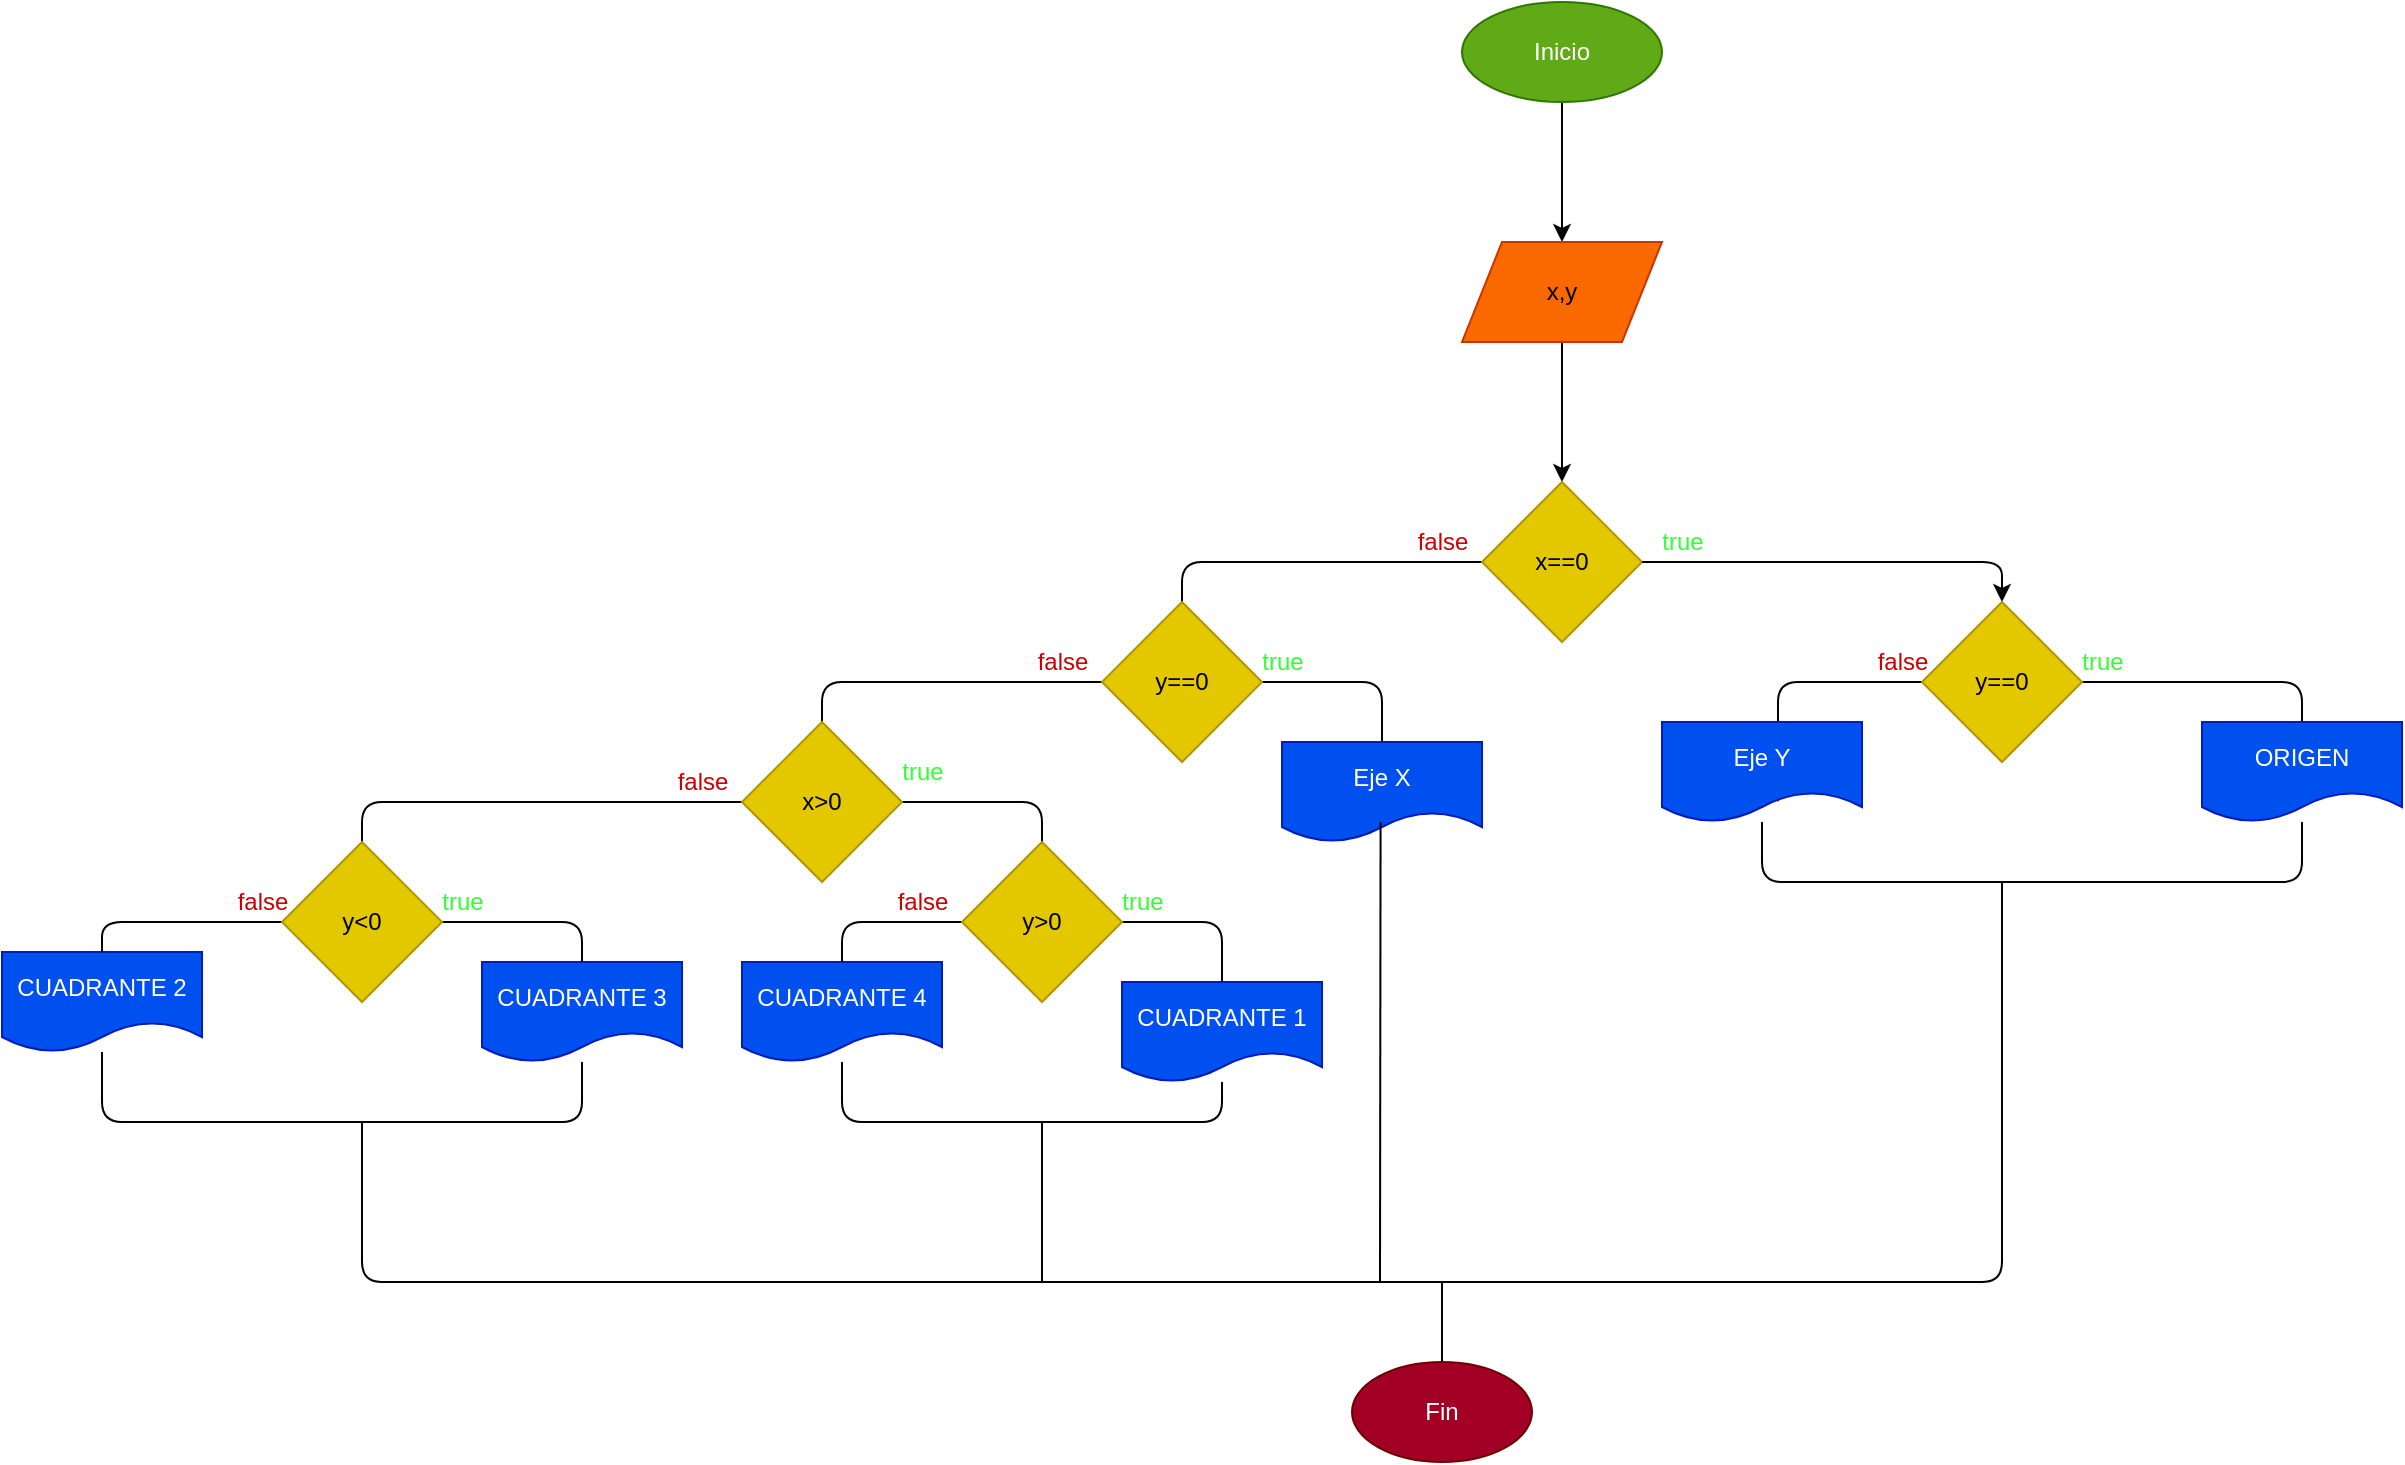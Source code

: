 <mxfile>
    <diagram id="BJHF0hCpjYsV_5G6Nkqa" name="Página-1">
        <mxGraphModel dx="1756" dy="584" grid="1" gridSize="10" guides="1" tooltips="1" connect="1" arrows="1" fold="1" page="1" pageScale="1" pageWidth="827" pageHeight="1169" math="0" shadow="0">
            <root>
                <mxCell id="0"/>
                <mxCell id="1" parent="0"/>
                <mxCell id="4" value="" style="edgeStyle=none;html=1;" parent="1" source="2" target="3" edge="1">
                    <mxGeometry relative="1" as="geometry"/>
                </mxCell>
                <mxCell id="2" value="Inicio" style="ellipse;whiteSpace=wrap;html=1;fillColor=#60a917;fontColor=#ffffff;strokeColor=#2D7600;" parent="1" vertex="1">
                    <mxGeometry x="500" y="80" width="100" height="50" as="geometry"/>
                </mxCell>
                <mxCell id="6" value="" style="edgeStyle=none;html=1;" parent="1" source="3" target="5" edge="1">
                    <mxGeometry relative="1" as="geometry"/>
                </mxCell>
                <mxCell id="3" value="x,y" style="shape=parallelogram;perimeter=parallelogramPerimeter;whiteSpace=wrap;html=1;fixedSize=1;fillColor=#fa6800;fontColor=#000000;strokeColor=#C73500;" parent="1" vertex="1">
                    <mxGeometry x="500" y="200" width="100" height="50" as="geometry"/>
                </mxCell>
                <mxCell id="63" style="edgeStyle=none;html=1;startArrow=none;startFill=0;endArrow=none;endFill=0;" edge="1" parent="1" source="5" target="62">
                    <mxGeometry relative="1" as="geometry">
                        <mxPoint x="460" y="370" as="targetPoint"/>
                        <Array as="points">
                            <mxPoint x="360" y="360"/>
                        </Array>
                    </mxGeometry>
                </mxCell>
                <mxCell id="5" value="x==0" style="rhombus;whiteSpace=wrap;html=1;fillColor=#e3c800;fontColor=#000000;strokeColor=#B09500;" parent="1" vertex="1">
                    <mxGeometry x="510" y="320" width="80" height="80" as="geometry"/>
                </mxCell>
                <mxCell id="7" value="CUADRANTE 1" style="shape=document;whiteSpace=wrap;html=1;boundedLbl=1;fillColor=#0050ef;fontColor=#ffffff;strokeColor=#001DBC;" parent="1" vertex="1">
                    <mxGeometry x="330" y="570" width="100" height="50" as="geometry"/>
                </mxCell>
                <mxCell id="77" style="edgeStyle=none;html=1;startArrow=none;startFill=0;endArrow=none;endFill=0;" edge="1" parent="1" source="13" target="15">
                    <mxGeometry relative="1" as="geometry">
                        <Array as="points">
                            <mxPoint x="-180" y="640"/>
                            <mxPoint x="-60" y="640"/>
                            <mxPoint x="60" y="640"/>
                        </Array>
                    </mxGeometry>
                </mxCell>
                <mxCell id="13" value="CUADRANTE 2" style="shape=document;whiteSpace=wrap;html=1;boundedLbl=1;fillColor=#0050ef;fontColor=#ffffff;strokeColor=#001DBC;" parent="1" vertex="1">
                    <mxGeometry x="-230" y="555" width="100" height="50" as="geometry"/>
                </mxCell>
                <mxCell id="78" style="edgeStyle=none;html=1;startArrow=none;startFill=0;endArrow=none;endFill=0;" edge="1" parent="1" source="14" target="7">
                    <mxGeometry relative="1" as="geometry">
                        <Array as="points">
                            <mxPoint x="190" y="640"/>
                            <mxPoint x="290" y="640"/>
                            <mxPoint x="380" y="640"/>
                        </Array>
                    </mxGeometry>
                </mxCell>
                <mxCell id="84" style="edgeStyle=none;html=1;startArrow=none;startFill=0;endArrow=none;endFill=0;" edge="1" parent="1">
                    <mxGeometry relative="1" as="geometry">
                        <mxPoint x="290.0" y="720" as="targetPoint"/>
                        <mxPoint x="290" y="640" as="sourcePoint"/>
                    </mxGeometry>
                </mxCell>
                <mxCell id="14" value="CUADRANTE 4" style="shape=document;whiteSpace=wrap;html=1;boundedLbl=1;fillColor=#0050ef;fontColor=#ffffff;strokeColor=#001DBC;" parent="1" vertex="1">
                    <mxGeometry x="140" y="560" width="100" height="50" as="geometry"/>
                </mxCell>
                <mxCell id="15" value="CUADRANTE 3" style="shape=document;whiteSpace=wrap;html=1;boundedLbl=1;fillColor=#0050ef;fontColor=#ffffff;strokeColor=#001DBC;" parent="1" vertex="1">
                    <mxGeometry x="10" y="560" width="100" height="50" as="geometry"/>
                </mxCell>
                <mxCell id="86" style="edgeStyle=none;html=1;startArrow=none;startFill=0;endArrow=none;endFill=0;" edge="1" parent="1" source="34">
                    <mxGeometry relative="1" as="geometry">
                        <mxPoint x="490" y="720" as="targetPoint"/>
                    </mxGeometry>
                </mxCell>
                <mxCell id="34" value="Fin" style="ellipse;whiteSpace=wrap;html=1;fillColor=#a20025;fontColor=#ffffff;strokeColor=#6F0000;" parent="1" vertex="1">
                    <mxGeometry x="445" y="760" width="90" height="50" as="geometry"/>
                </mxCell>
                <mxCell id="43" value="true" style="text;html=1;align=center;verticalAlign=middle;resizable=0;points=[];autosize=1;fontColor=#33FF33;" parent="1" vertex="1">
                    <mxGeometry x="590" y="340" width="40" height="20" as="geometry"/>
                </mxCell>
                <mxCell id="44" value="true" style="text;html=1;align=center;verticalAlign=middle;resizable=0;points=[];autosize=1;fontColor=#33FF33;" parent="1" vertex="1">
                    <mxGeometry x="390" y="400" width="40" height="20" as="geometry"/>
                </mxCell>
                <mxCell id="45" value="true" style="text;html=1;align=center;verticalAlign=middle;resizable=0;points=[];autosize=1;fontColor=#33FF33;" parent="1" vertex="1">
                    <mxGeometry x="210" y="455" width="40" height="20" as="geometry"/>
                </mxCell>
                <mxCell id="46" value="true" style="text;html=1;align=center;verticalAlign=middle;resizable=0;points=[];autosize=1;fontColor=#33FF33;" parent="1" vertex="1">
                    <mxGeometry x="320" y="520" width="40" height="20" as="geometry"/>
                </mxCell>
                <mxCell id="47" value="false" style="text;html=1;align=center;verticalAlign=middle;resizable=0;points=[];autosize=1;strokeColor=none;fillColor=none;fontColor=#CC0000;" parent="1" vertex="1">
                    <mxGeometry x="100" y="460" width="40" height="20" as="geometry"/>
                </mxCell>
                <mxCell id="48" value="false" style="text;html=1;align=center;verticalAlign=middle;resizable=0;points=[];autosize=1;strokeColor=none;fillColor=none;fontColor=#CC0000;" parent="1" vertex="1">
                    <mxGeometry x="-120" y="520" width="40" height="20" as="geometry"/>
                </mxCell>
                <mxCell id="50" value="false" style="text;html=1;align=center;verticalAlign=middle;resizable=0;points=[];autosize=1;strokeColor=none;fillColor=none;fontColor=#CC0000;" parent="1" vertex="1">
                    <mxGeometry x="280" y="400" width="40" height="20" as="geometry"/>
                </mxCell>
                <mxCell id="51" value="false" style="text;html=1;align=center;verticalAlign=middle;resizable=0;points=[];autosize=1;strokeColor=none;fillColor=none;fontColor=#CC0000;" parent="1" vertex="1">
                    <mxGeometry x="210" y="520" width="40" height="20" as="geometry"/>
                </mxCell>
                <mxCell id="55" style="edgeStyle=none;html=1;startArrow=classic;startFill=1;endArrow=none;endFill=0;" edge="1" parent="1" source="52" target="5">
                    <mxGeometry relative="1" as="geometry">
                        <Array as="points">
                            <mxPoint x="770" y="360"/>
                        </Array>
                    </mxGeometry>
                </mxCell>
                <mxCell id="56" style="edgeStyle=none;html=1;startArrow=none;startFill=0;endArrow=none;endFill=0;" edge="1" parent="1" source="52" target="54">
                    <mxGeometry relative="1" as="geometry">
                        <Array as="points">
                            <mxPoint x="920" y="420"/>
                        </Array>
                    </mxGeometry>
                </mxCell>
                <mxCell id="58" style="edgeStyle=none;html=1;entryX=0.58;entryY=0.8;entryDx=0;entryDy=0;entryPerimeter=0;startArrow=none;startFill=0;endArrow=classic;endFill=1;" edge="1" parent="1" source="52" target="57">
                    <mxGeometry relative="1" as="geometry">
                        <Array as="points">
                            <mxPoint x="658" y="420"/>
                        </Array>
                    </mxGeometry>
                </mxCell>
                <mxCell id="52" value="y==0" style="rhombus;whiteSpace=wrap;html=1;fillColor=#e3c800;fontColor=#000000;strokeColor=#B09500;" vertex="1" parent="1">
                    <mxGeometry x="730" y="380" width="80" height="80" as="geometry"/>
                </mxCell>
                <mxCell id="54" value="ORIGEN" style="shape=document;whiteSpace=wrap;html=1;boundedLbl=1;fillColor=#0050ef;fontColor=#ffffff;strokeColor=#001DBC;" vertex="1" parent="1">
                    <mxGeometry x="870" y="440" width="100" height="50" as="geometry"/>
                </mxCell>
                <mxCell id="59" style="edgeStyle=none;html=1;startArrow=none;startFill=0;endArrow=none;endFill=0;" edge="1" parent="1" source="57" target="54">
                    <mxGeometry relative="1" as="geometry">
                        <Array as="points">
                            <mxPoint x="650" y="520"/>
                            <mxPoint x="780" y="520"/>
                            <mxPoint x="920" y="520"/>
                        </Array>
                    </mxGeometry>
                </mxCell>
                <mxCell id="83" style="edgeStyle=none;html=1;startArrow=none;startFill=0;endArrow=none;endFill=0;" edge="1" parent="1">
                    <mxGeometry relative="1" as="geometry">
                        <mxPoint x="-50.0" y="640" as="targetPoint"/>
                        <mxPoint x="770" y="520" as="sourcePoint"/>
                        <Array as="points">
                            <mxPoint x="770" y="720"/>
                            <mxPoint x="400" y="720"/>
                            <mxPoint x="-50" y="720"/>
                        </Array>
                    </mxGeometry>
                </mxCell>
                <mxCell id="57" value="Eje Y" style="shape=document;whiteSpace=wrap;html=1;boundedLbl=1;fillColor=#0050ef;fontColor=#ffffff;strokeColor=#001DBC;" vertex="1" parent="1">
                    <mxGeometry x="600" y="440" width="100" height="50" as="geometry"/>
                </mxCell>
                <mxCell id="60" value="true" style="text;html=1;align=center;verticalAlign=middle;resizable=0;points=[];autosize=1;fontColor=#33FF33;" vertex="1" parent="1">
                    <mxGeometry x="800" y="400" width="40" height="20" as="geometry"/>
                </mxCell>
                <mxCell id="61" value="false" style="text;html=1;align=center;verticalAlign=middle;resizable=0;points=[];autosize=1;strokeColor=none;fillColor=none;fontColor=#CC0000;" vertex="1" parent="1">
                    <mxGeometry x="700" y="400" width="40" height="20" as="geometry"/>
                </mxCell>
                <mxCell id="65" style="edgeStyle=none;html=1;startArrow=none;startFill=0;endArrow=none;endFill=0;" edge="1" parent="1" source="62" target="64">
                    <mxGeometry relative="1" as="geometry">
                        <Array as="points">
                            <mxPoint x="460" y="420"/>
                        </Array>
                    </mxGeometry>
                </mxCell>
                <mxCell id="70" style="edgeStyle=none;html=1;startArrow=none;startFill=0;endArrow=none;endFill=0;" edge="1" parent="1" source="62" target="66">
                    <mxGeometry relative="1" as="geometry">
                        <Array as="points">
                            <mxPoint x="180" y="420"/>
                        </Array>
                    </mxGeometry>
                </mxCell>
                <mxCell id="62" value="y==0" style="rhombus;whiteSpace=wrap;html=1;fillColor=#e3c800;fontColor=#000000;strokeColor=#B09500;" vertex="1" parent="1">
                    <mxGeometry x="320" y="380" width="80" height="80" as="geometry"/>
                </mxCell>
                <mxCell id="64" value="Eje X" style="shape=document;whiteSpace=wrap;html=1;boundedLbl=1;fillColor=#0050ef;fontColor=#ffffff;strokeColor=#001DBC;" vertex="1" parent="1">
                    <mxGeometry x="410" y="450" width="100" height="50" as="geometry"/>
                </mxCell>
                <mxCell id="71" style="edgeStyle=none;html=1;startArrow=none;startFill=0;endArrow=none;endFill=0;" edge="1" parent="1" source="66" target="67">
                    <mxGeometry relative="1" as="geometry">
                        <Array as="points">
                            <mxPoint x="290" y="480"/>
                        </Array>
                    </mxGeometry>
                </mxCell>
                <mxCell id="74" style="edgeStyle=none;html=1;startArrow=none;startFill=0;endArrow=none;endFill=0;" edge="1" parent="1" source="66" target="68">
                    <mxGeometry relative="1" as="geometry">
                        <Array as="points">
                            <mxPoint x="-50" y="480"/>
                        </Array>
                    </mxGeometry>
                </mxCell>
                <mxCell id="66" value="x&amp;gt;0" style="rhombus;whiteSpace=wrap;html=1;fillColor=#e3c800;fontColor=#000000;strokeColor=#B09500;" vertex="1" parent="1">
                    <mxGeometry x="140" y="440" width="80" height="80" as="geometry"/>
                </mxCell>
                <mxCell id="72" style="edgeStyle=none;html=1;startArrow=none;startFill=0;endArrow=none;endFill=0;" edge="1" parent="1" source="67" target="14">
                    <mxGeometry relative="1" as="geometry">
                        <Array as="points">
                            <mxPoint x="190" y="540"/>
                        </Array>
                    </mxGeometry>
                </mxCell>
                <mxCell id="73" style="edgeStyle=none;html=1;startArrow=none;startFill=0;endArrow=none;endFill=0;" edge="1" parent="1" source="67" target="7">
                    <mxGeometry relative="1" as="geometry">
                        <Array as="points">
                            <mxPoint x="380" y="540"/>
                        </Array>
                    </mxGeometry>
                </mxCell>
                <mxCell id="67" value="y&amp;gt;0" style="rhombus;whiteSpace=wrap;html=1;fillColor=#e3c800;fontColor=#000000;strokeColor=#B09500;" vertex="1" parent="1">
                    <mxGeometry x="250" y="500" width="80" height="80" as="geometry"/>
                </mxCell>
                <mxCell id="75" style="edgeStyle=none;html=1;startArrow=none;startFill=0;endArrow=none;endFill=0;" edge="1" parent="1" source="68" target="15">
                    <mxGeometry relative="1" as="geometry">
                        <Array as="points">
                            <mxPoint x="60" y="540"/>
                        </Array>
                    </mxGeometry>
                </mxCell>
                <mxCell id="76" style="edgeStyle=none;html=1;startArrow=none;startFill=0;endArrow=none;endFill=0;" edge="1" parent="1" source="68" target="13">
                    <mxGeometry relative="1" as="geometry">
                        <Array as="points">
                            <mxPoint x="-180" y="540"/>
                        </Array>
                    </mxGeometry>
                </mxCell>
                <mxCell id="68" value="y&amp;lt;0" style="rhombus;whiteSpace=wrap;html=1;fillColor=#e3c800;fontColor=#000000;strokeColor=#B09500;" vertex="1" parent="1">
                    <mxGeometry x="-90" y="500" width="80" height="80" as="geometry"/>
                </mxCell>
                <mxCell id="80" value="true" style="text;html=1;align=center;verticalAlign=middle;resizable=0;points=[];autosize=1;fontColor=#33FF33;" vertex="1" parent="1">
                    <mxGeometry x="-20" y="520" width="40" height="20" as="geometry"/>
                </mxCell>
                <mxCell id="82" value="false" style="text;html=1;align=center;verticalAlign=middle;resizable=0;points=[];autosize=1;strokeColor=none;fillColor=none;fontColor=#CC0000;" vertex="1" parent="1">
                    <mxGeometry x="470" y="340" width="40" height="20" as="geometry"/>
                </mxCell>
                <mxCell id="85" style="edgeStyle=none;html=1;startArrow=none;startFill=0;endArrow=none;endFill=0;" edge="1" parent="1">
                    <mxGeometry relative="1" as="geometry">
                        <mxPoint x="459" y="720" as="targetPoint"/>
                        <mxPoint x="459.29" y="490" as="sourcePoint"/>
                    </mxGeometry>
                </mxCell>
            </root>
        </mxGraphModel>
    </diagram>
</mxfile>